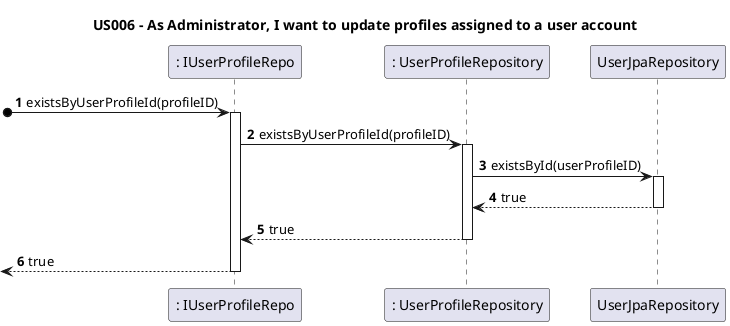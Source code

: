 @startuml
'https://plantuml.com/sequence-diagram

autoactivate on
autonumber

title US006 - As Administrator, I want to update profiles assigned to a user account


participant ": IUserProfileRepo" as Repository
participant ": UserProfileRepository" as repo
participant "UserJpaRepository" as jpaRepo



[o->Repository: existsByUserProfileId(profileID)

Repository -> repo : existsByUserProfileId(profileID)
repo -> jpaRepo : existsById(userProfileID)
jpaRepo--> repo: true
repo--> Repository : true
[<--Repository: true

@enduml